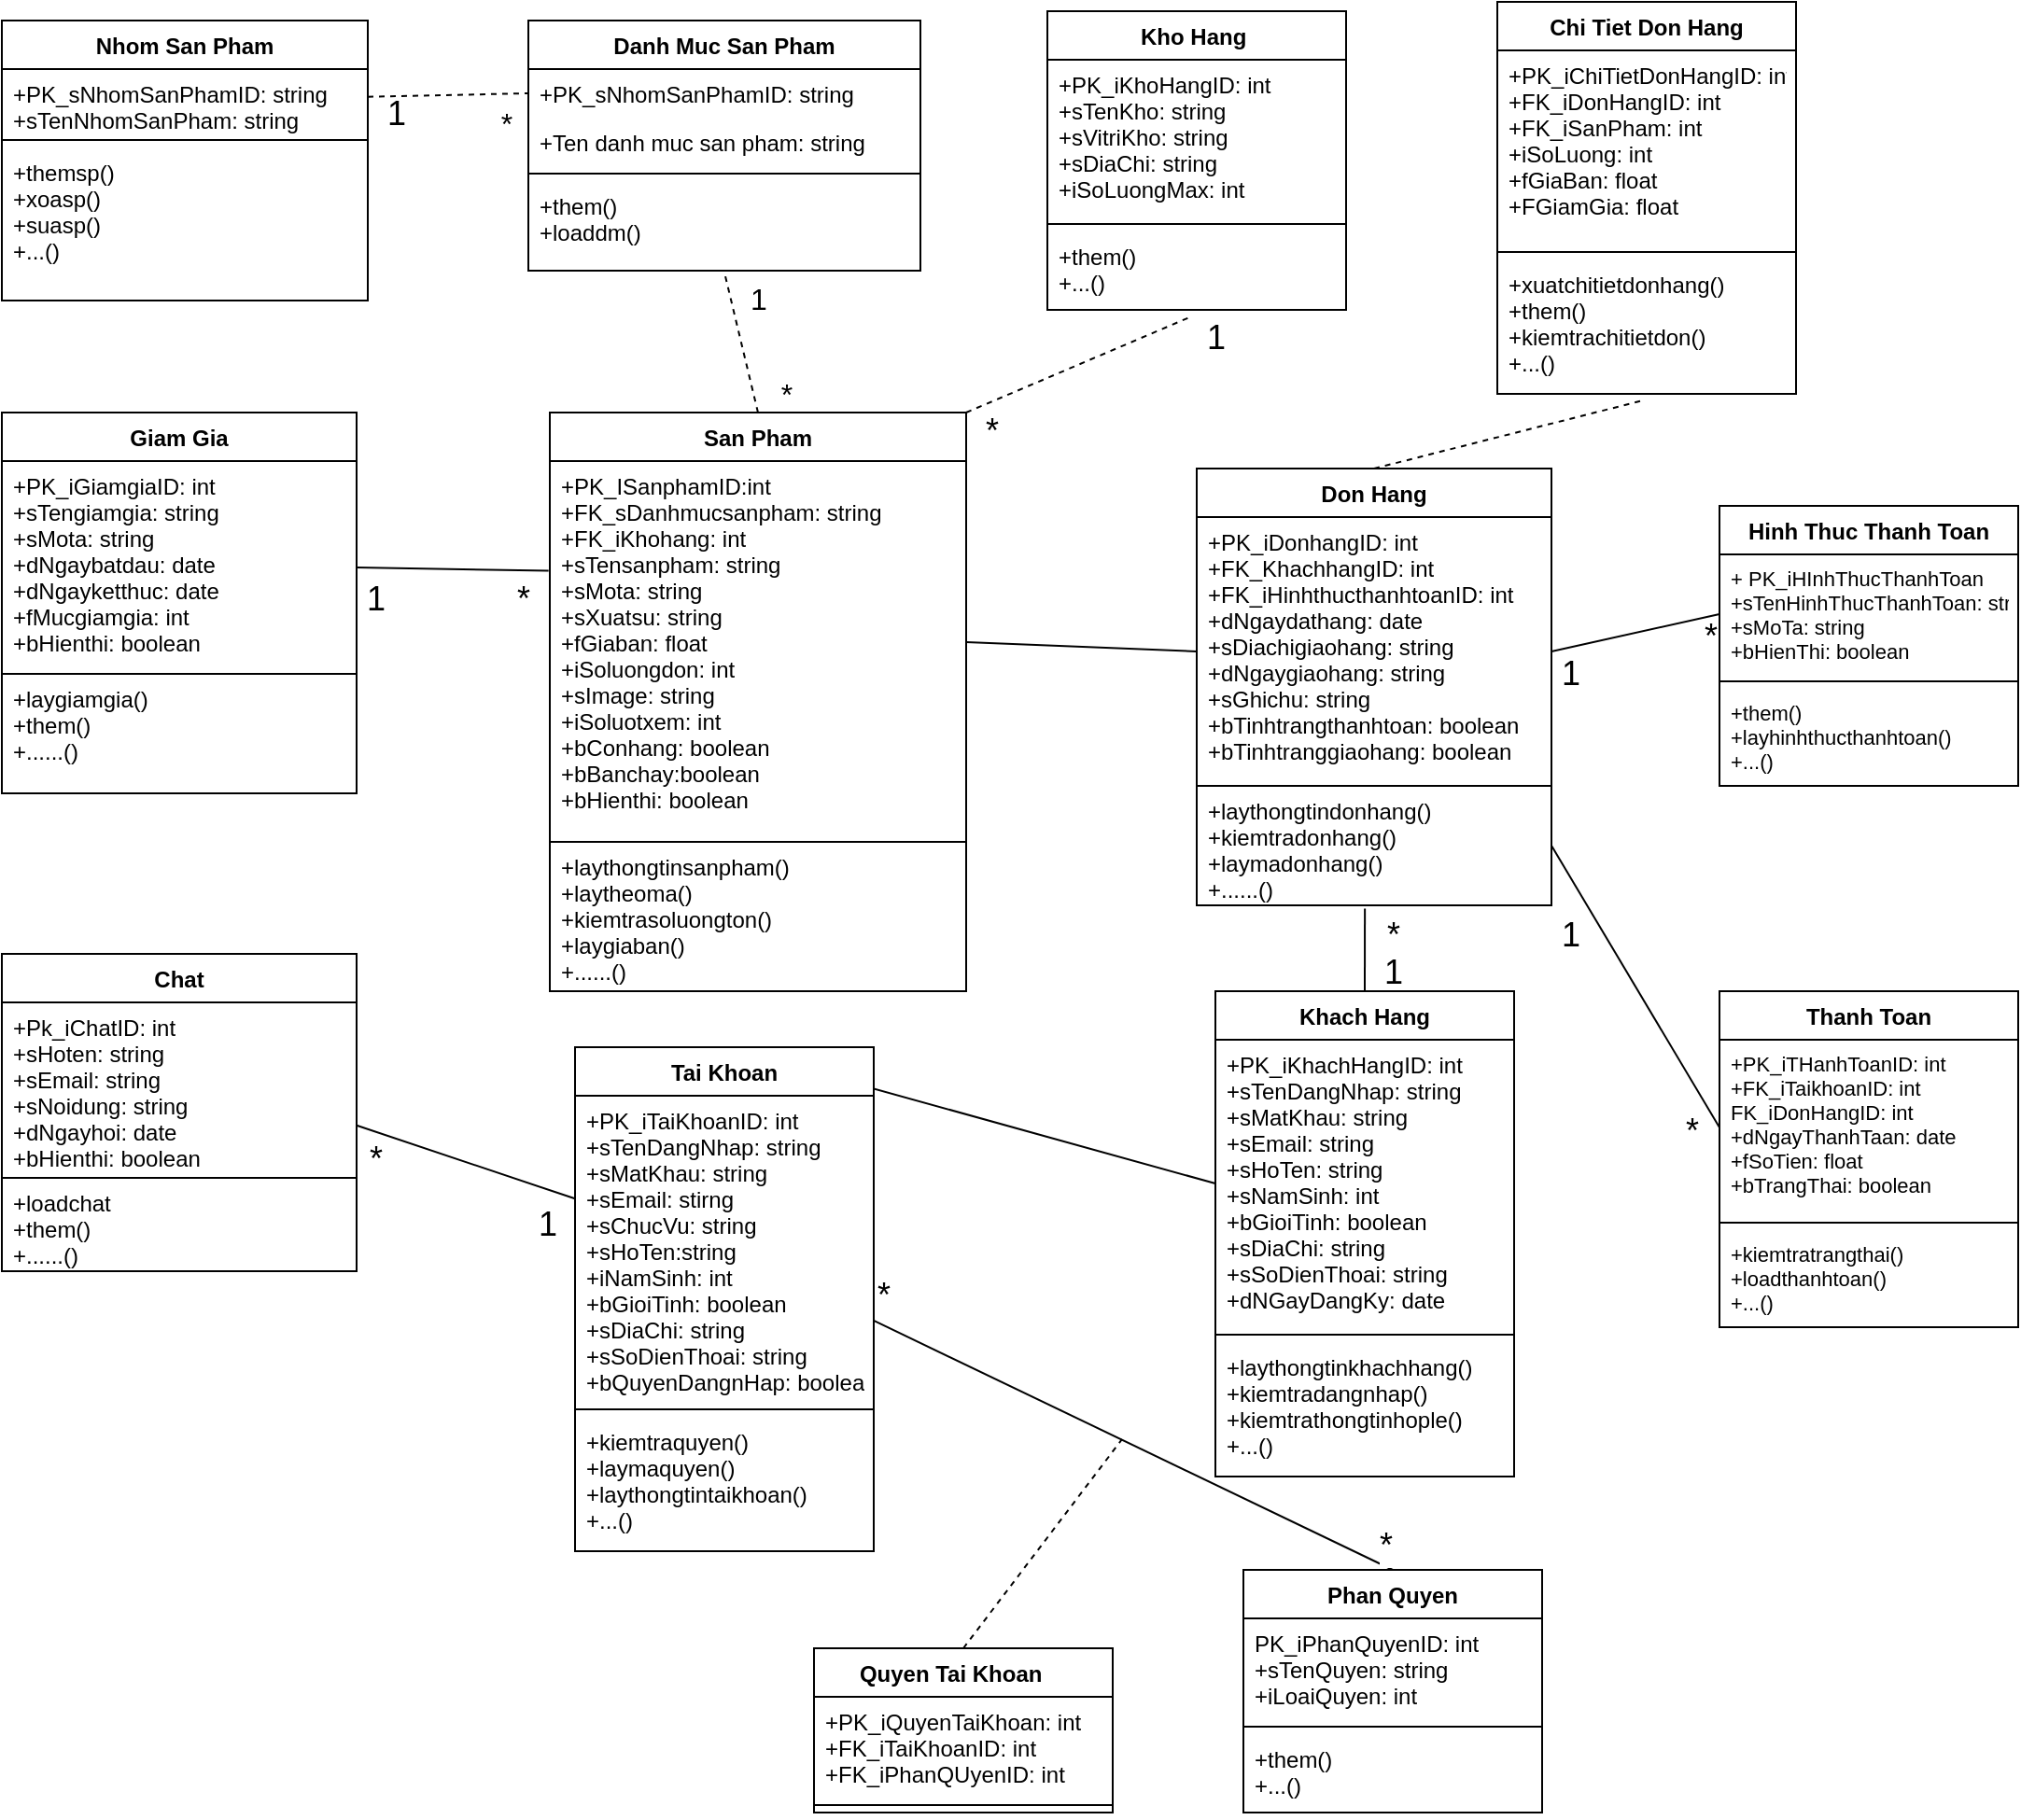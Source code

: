 <mxfile version="20.0.4" type="github">
  <diagram id="C5RBs43oDa-KdzZeNtuy" name="Page-1">
    <mxGraphModel dx="1384" dy="784" grid="1" gridSize="10" guides="1" tooltips="1" connect="1" arrows="1" fold="1" page="1" pageScale="1" pageWidth="827" pageHeight="1169" math="0" shadow="0">
      <root>
        <mxCell id="WIyWlLk6GJQsqaUBKTNV-0" />
        <mxCell id="WIyWlLk6GJQsqaUBKTNV-1" parent="WIyWlLk6GJQsqaUBKTNV-0" />
        <mxCell id="P3Zu7H3KlVDyfT1NSZeG-4" value="Nhom San Pham" style="swimlane;fontStyle=1;align=center;verticalAlign=top;childLayout=stackLayout;horizontal=1;startSize=26;horizontalStack=0;resizeParent=1;resizeParentMax=0;resizeLast=0;collapsible=1;marginBottom=0;" vertex="1" parent="WIyWlLk6GJQsqaUBKTNV-1">
          <mxGeometry x="360" y="140" width="196" height="150" as="geometry" />
        </mxCell>
        <mxCell id="P3Zu7H3KlVDyfT1NSZeG-5" value="+PK_sNhomSanPhamID: string&#xa;+sTenNhomSanPham: string" style="text;strokeColor=none;fillColor=none;align=left;verticalAlign=top;spacingLeft=4;spacingRight=4;overflow=hidden;rotatable=0;points=[[0,0.5],[1,0.5]];portConstraint=eastwest;" vertex="1" parent="P3Zu7H3KlVDyfT1NSZeG-4">
          <mxGeometry y="26" width="196" height="34" as="geometry" />
        </mxCell>
        <mxCell id="P3Zu7H3KlVDyfT1NSZeG-6" value="" style="line;strokeWidth=1;fillColor=none;align=left;verticalAlign=middle;spacingTop=-1;spacingLeft=3;spacingRight=3;rotatable=0;labelPosition=right;points=[];portConstraint=eastwest;" vertex="1" parent="P3Zu7H3KlVDyfT1NSZeG-4">
          <mxGeometry y="60" width="196" height="8" as="geometry" />
        </mxCell>
        <mxCell id="P3Zu7H3KlVDyfT1NSZeG-7" value="+themsp()&#xa;+xoasp()&#xa;+suasp()&#xa;+...()" style="text;strokeColor=none;fillColor=none;align=left;verticalAlign=top;spacingLeft=4;spacingRight=4;overflow=hidden;rotatable=0;points=[[0,0.5],[1,0.5]];portConstraint=eastwest;" vertex="1" parent="P3Zu7H3KlVDyfT1NSZeG-4">
          <mxGeometry y="68" width="196" height="82" as="geometry" />
        </mxCell>
        <mxCell id="P3Zu7H3KlVDyfT1NSZeG-8" value="Kho Hang " style="swimlane;fontStyle=1;align=center;verticalAlign=top;childLayout=stackLayout;horizontal=1;startSize=26;horizontalStack=0;resizeParent=1;resizeParentMax=0;resizeLast=0;collapsible=1;marginBottom=0;" vertex="1" parent="WIyWlLk6GJQsqaUBKTNV-1">
          <mxGeometry x="920" y="135" width="160" height="160" as="geometry" />
        </mxCell>
        <mxCell id="P3Zu7H3KlVDyfT1NSZeG-9" value="+PK_iKhoHangID: int&#xa;+sTenKho: string&#xa;+sVitriKho: string&#xa;+sDiaChi: string&#xa;+iSoLuongMax: int" style="text;strokeColor=none;fillColor=none;align=left;verticalAlign=top;spacingLeft=4;spacingRight=4;overflow=hidden;rotatable=0;points=[[0,0.5],[1,0.5]];portConstraint=eastwest;" vertex="1" parent="P3Zu7H3KlVDyfT1NSZeG-8">
          <mxGeometry y="26" width="160" height="84" as="geometry" />
        </mxCell>
        <mxCell id="P3Zu7H3KlVDyfT1NSZeG-10" value="" style="line;strokeWidth=1;fillColor=none;align=left;verticalAlign=middle;spacingTop=-1;spacingLeft=3;spacingRight=3;rotatable=0;labelPosition=right;points=[];portConstraint=eastwest;" vertex="1" parent="P3Zu7H3KlVDyfT1NSZeG-8">
          <mxGeometry y="110" width="160" height="8" as="geometry" />
        </mxCell>
        <mxCell id="P3Zu7H3KlVDyfT1NSZeG-11" value="+them()&#xa;+...()" style="text;strokeColor=none;fillColor=none;align=left;verticalAlign=top;spacingLeft=4;spacingRight=4;overflow=hidden;rotatable=0;points=[[0,0.5],[1,0.5]];portConstraint=eastwest;" vertex="1" parent="P3Zu7H3KlVDyfT1NSZeG-8">
          <mxGeometry y="118" width="160" height="42" as="geometry" />
        </mxCell>
        <mxCell id="P3Zu7H3KlVDyfT1NSZeG-12" value="Khach Hang" style="swimlane;fontStyle=1;align=center;verticalAlign=top;childLayout=stackLayout;horizontal=1;startSize=26;horizontalStack=0;resizeParent=1;resizeParentMax=0;resizeLast=0;collapsible=1;marginBottom=0;" vertex="1" parent="WIyWlLk6GJQsqaUBKTNV-1">
          <mxGeometry x="1010" y="660" width="160" height="260" as="geometry" />
        </mxCell>
        <mxCell id="P3Zu7H3KlVDyfT1NSZeG-13" value="+PK_iKhachHangID: int&#xa;+sTenDangNhap: string&#xa;+sMatKhau: string&#xa;+sEmail: string&#xa;+sHoTen: string&#xa;+sNamSinh: int&#xa;+bGioiTinh: boolean&#xa;+sDiaChi: string&#xa;+sSoDienThoai: string&#xa;+dNGayDangKy: date&#xa;" style="text;strokeColor=none;fillColor=none;align=left;verticalAlign=top;spacingLeft=4;spacingRight=4;overflow=hidden;rotatable=0;points=[[0,0.5],[1,0.5]];portConstraint=eastwest;" vertex="1" parent="P3Zu7H3KlVDyfT1NSZeG-12">
          <mxGeometry y="26" width="160" height="154" as="geometry" />
        </mxCell>
        <mxCell id="P3Zu7H3KlVDyfT1NSZeG-14" value="" style="line;strokeWidth=1;fillColor=none;align=left;verticalAlign=middle;spacingTop=-1;spacingLeft=3;spacingRight=3;rotatable=0;labelPosition=right;points=[];portConstraint=eastwest;" vertex="1" parent="P3Zu7H3KlVDyfT1NSZeG-12">
          <mxGeometry y="180" width="160" height="8" as="geometry" />
        </mxCell>
        <mxCell id="P3Zu7H3KlVDyfT1NSZeG-15" value="+laythongtinkhachhang()&#xa;+kiemtradangnhap()&#xa;+kiemtrathongtinhople()&#xa;+...()" style="text;strokeColor=none;fillColor=none;align=left;verticalAlign=top;spacingLeft=4;spacingRight=4;overflow=hidden;rotatable=0;points=[[0,0.5],[1,0.5]];portConstraint=eastwest;" vertex="1" parent="P3Zu7H3KlVDyfT1NSZeG-12">
          <mxGeometry y="188" width="160" height="72" as="geometry" />
        </mxCell>
        <mxCell id="P3Zu7H3KlVDyfT1NSZeG-17" value="Chi Tiet Don Hang" style="swimlane;fontStyle=1;align=center;verticalAlign=top;childLayout=stackLayout;horizontal=1;startSize=26;horizontalStack=0;resizeParent=1;resizeParentMax=0;resizeLast=0;collapsible=1;marginBottom=0;" vertex="1" parent="WIyWlLk6GJQsqaUBKTNV-1">
          <mxGeometry x="1161" y="130" width="160" height="210" as="geometry" />
        </mxCell>
        <mxCell id="P3Zu7H3KlVDyfT1NSZeG-18" value="+PK_iChiTietDonHangID: int&#xa;+FK_iDonHangID: int&#xa;+FK_iSanPham: int&#xa;+iSoLuong: int&#xa;+fGiaBan: float&#xa;+FGiamGia: float" style="text;strokeColor=none;fillColor=none;align=left;verticalAlign=top;spacingLeft=4;spacingRight=4;overflow=hidden;rotatable=0;points=[[0,0.5],[1,0.5]];portConstraint=eastwest;" vertex="1" parent="P3Zu7H3KlVDyfT1NSZeG-17">
          <mxGeometry y="26" width="160" height="104" as="geometry" />
        </mxCell>
        <mxCell id="P3Zu7H3KlVDyfT1NSZeG-19" value="" style="line;strokeWidth=1;fillColor=none;align=left;verticalAlign=middle;spacingTop=-1;spacingLeft=3;spacingRight=3;rotatable=0;labelPosition=right;points=[];portConstraint=eastwest;" vertex="1" parent="P3Zu7H3KlVDyfT1NSZeG-17">
          <mxGeometry y="130" width="160" height="8" as="geometry" />
        </mxCell>
        <mxCell id="P3Zu7H3KlVDyfT1NSZeG-20" value="+xuatchitietdonhang()&#xa;+them()&#xa;+kiemtrachitietdon()&#xa;+...()" style="text;strokeColor=none;fillColor=none;align=left;verticalAlign=top;spacingLeft=4;spacingRight=4;overflow=hidden;rotatable=0;points=[[0,0.5],[1,0.5]];portConstraint=eastwest;" vertex="1" parent="P3Zu7H3KlVDyfT1NSZeG-17">
          <mxGeometry y="138" width="160" height="72" as="geometry" />
        </mxCell>
        <mxCell id="P3Zu7H3KlVDyfT1NSZeG-88" style="edgeStyle=none;rounded=1;orthogonalLoop=1;jettySize=auto;html=1;exitX=0.5;exitY=0;exitDx=0;exitDy=0;entryX=0;entryY=0.5;entryDx=0;entryDy=0;fontSize=18;endArrow=none;endFill=0;" edge="1" parent="WIyWlLk6GJQsqaUBKTNV-1" source="P3Zu7H3KlVDyfT1NSZeG-21" target="P3Zu7H3KlVDyfT1NSZeG-13">
          <mxGeometry relative="1" as="geometry" />
        </mxCell>
        <mxCell id="P3Zu7H3KlVDyfT1NSZeG-21" value="Tai Khoan" style="swimlane;fontStyle=1;align=center;verticalAlign=top;childLayout=stackLayout;horizontal=1;startSize=26;horizontalStack=0;resizeParent=1;resizeParentMax=0;resizeLast=0;collapsible=1;marginBottom=0;" vertex="1" parent="WIyWlLk6GJQsqaUBKTNV-1">
          <mxGeometry x="667" y="690" width="160" height="270" as="geometry" />
        </mxCell>
        <mxCell id="P3Zu7H3KlVDyfT1NSZeG-22" value="+PK_iTaiKhoanID: int&#xa;+sTenDangNhap: string&#xa;+sMatKhau: string&#xa;+sEmail: stirng&#xa;+sChucVu: string&#xa;+sHoTen:string&#xa;+iNamSinh: int&#xa;+bGioiTinh: boolean&#xa;+sDiaChi: string&#xa;+sSoDienThoai: string&#xa;+bQuyenDangnHap: boolean" style="text;strokeColor=none;fillColor=none;align=left;verticalAlign=top;spacingLeft=4;spacingRight=4;overflow=hidden;rotatable=0;points=[[0,0.5],[1,0.5]];portConstraint=eastwest;" vertex="1" parent="P3Zu7H3KlVDyfT1NSZeG-21">
          <mxGeometry y="26" width="160" height="164" as="geometry" />
        </mxCell>
        <mxCell id="P3Zu7H3KlVDyfT1NSZeG-23" value="" style="line;strokeWidth=1;fillColor=none;align=left;verticalAlign=middle;spacingTop=-1;spacingLeft=3;spacingRight=3;rotatable=0;labelPosition=right;points=[];portConstraint=eastwest;" vertex="1" parent="P3Zu7H3KlVDyfT1NSZeG-21">
          <mxGeometry y="190" width="160" height="8" as="geometry" />
        </mxCell>
        <mxCell id="P3Zu7H3KlVDyfT1NSZeG-24" value="+kiemtraquyen()&#xa;+laymaquyen()&#xa;+laythongtintaikhoan()&#xa;+...()" style="text;strokeColor=none;fillColor=none;align=left;verticalAlign=top;spacingLeft=4;spacingRight=4;overflow=hidden;rotatable=0;points=[[0,0.5],[1,0.5]];portConstraint=eastwest;" vertex="1" parent="P3Zu7H3KlVDyfT1NSZeG-21">
          <mxGeometry y="198" width="160" height="72" as="geometry" />
        </mxCell>
        <mxCell id="P3Zu7H3KlVDyfT1NSZeG-25" value="Phan Quyen" style="swimlane;fontStyle=1;align=center;verticalAlign=top;childLayout=stackLayout;horizontal=1;startSize=26;horizontalStack=0;resizeParent=1;resizeParentMax=0;resizeLast=0;collapsible=1;marginBottom=0;direction=east;" vertex="1" parent="WIyWlLk6GJQsqaUBKTNV-1">
          <mxGeometry x="1025" y="970" width="160" height="130" as="geometry">
            <mxRectangle x="560" y="480" width="110" height="30" as="alternateBounds" />
          </mxGeometry>
        </mxCell>
        <mxCell id="P3Zu7H3KlVDyfT1NSZeG-45" value="PK_iPhanQuyenID: int&#xa;+sTenQuyen: string&#xa;+iLoaiQuyen: int" style="text;strokeColor=none;fillColor=none;align=left;verticalAlign=top;spacingLeft=4;spacingRight=4;overflow=hidden;rotatable=0;points=[[0,0.5],[1,0.5]];portConstraint=eastwest;" vertex="1" parent="P3Zu7H3KlVDyfT1NSZeG-25">
          <mxGeometry y="26" width="160" height="54" as="geometry" />
        </mxCell>
        <mxCell id="P3Zu7H3KlVDyfT1NSZeG-27" value="" style="line;strokeWidth=1;fillColor=none;align=left;verticalAlign=middle;spacingTop=-1;spacingLeft=3;spacingRight=3;rotatable=0;labelPosition=right;points=[];portConstraint=eastwest;" vertex="1" parent="P3Zu7H3KlVDyfT1NSZeG-25">
          <mxGeometry y="80" width="160" height="8" as="geometry" />
        </mxCell>
        <mxCell id="P3Zu7H3KlVDyfT1NSZeG-28" value="+them()&#xa;+...()" style="text;strokeColor=none;fillColor=none;align=left;verticalAlign=top;spacingLeft=4;spacingRight=4;overflow=hidden;rotatable=0;points=[[0,0.5],[1,0.5]];portConstraint=eastwest;" vertex="1" parent="P3Zu7H3KlVDyfT1NSZeG-25">
          <mxGeometry y="88" width="160" height="42" as="geometry" />
        </mxCell>
        <mxCell id="P3Zu7H3KlVDyfT1NSZeG-41" style="rounded=1;orthogonalLoop=1;jettySize=auto;html=1;endArrow=none;endFill=0;exitX=0.5;exitY=0;exitDx=0;exitDy=0;dashed=1;" edge="1" parent="WIyWlLk6GJQsqaUBKTNV-1" source="P3Zu7H3KlVDyfT1NSZeG-29">
          <mxGeometry relative="1" as="geometry">
            <mxPoint x="960" y="900" as="targetPoint" />
          </mxGeometry>
        </mxCell>
        <mxCell id="P3Zu7H3KlVDyfT1NSZeG-29" value="Quyen Tai Khoan    " style="swimlane;fontStyle=1;align=center;verticalAlign=top;childLayout=stackLayout;horizontal=1;startSize=26;horizontalStack=0;resizeParent=1;resizeParentMax=0;resizeLast=0;collapsible=1;marginBottom=0;" vertex="1" parent="WIyWlLk6GJQsqaUBKTNV-1">
          <mxGeometry x="795" y="1012" width="160" height="88" as="geometry" />
        </mxCell>
        <mxCell id="P3Zu7H3KlVDyfT1NSZeG-30" value="+PK_iQuyenTaiKhoan: int&#xa;+FK_iTaiKhoanID: int&#xa;+FK_iPhanQUyenID: int&#xa;" style="text;strokeColor=none;fillColor=none;align=left;verticalAlign=top;spacingLeft=4;spacingRight=4;overflow=hidden;rotatable=0;points=[[0,0.5],[1,0.5]];portConstraint=eastwest;" vertex="1" parent="P3Zu7H3KlVDyfT1NSZeG-29">
          <mxGeometry y="26" width="160" height="54" as="geometry" />
        </mxCell>
        <mxCell id="P3Zu7H3KlVDyfT1NSZeG-31" value="" style="line;strokeWidth=1;fillColor=none;align=left;verticalAlign=middle;spacingTop=-1;spacingLeft=3;spacingRight=3;rotatable=0;labelPosition=right;points=[];portConstraint=eastwest;" vertex="1" parent="P3Zu7H3KlVDyfT1NSZeG-29">
          <mxGeometry y="80" width="160" height="8" as="geometry" />
        </mxCell>
        <mxCell id="P3Zu7H3KlVDyfT1NSZeG-42" value="" style="endArrow=none;html=1;rounded=1;entryX=0.5;entryY=0;entryDx=0;entryDy=0;" edge="1" parent="WIyWlLk6GJQsqaUBKTNV-1" source="P3Zu7H3KlVDyfT1NSZeG-22" target="P3Zu7H3KlVDyfT1NSZeG-25">
          <mxGeometry relative="1" as="geometry">
            <mxPoint x="885" y="848" as="sourcePoint" />
            <mxPoint x="1055" y="878" as="targetPoint" />
          </mxGeometry>
        </mxCell>
        <mxCell id="P3Zu7H3KlVDyfT1NSZeG-43" value="*" style="edgeLabel;resizable=0;html=1;align=left;verticalAlign=bottom;fontSize=18;" connectable="0" vertex="1" parent="P3Zu7H3KlVDyfT1NSZeG-42">
          <mxGeometry x="-1" relative="1" as="geometry" />
        </mxCell>
        <mxCell id="P3Zu7H3KlVDyfT1NSZeG-44" value="*" style="edgeLabel;resizable=0;html=1;align=right;verticalAlign=bottom;fontSize=18;" connectable="0" vertex="1" parent="P3Zu7H3KlVDyfT1NSZeG-42">
          <mxGeometry x="1" relative="1" as="geometry" />
        </mxCell>
        <mxCell id="P3Zu7H3KlVDyfT1NSZeG-54" value="Danh Muc San Pham" style="swimlane;fontStyle=1;align=center;verticalAlign=top;childLayout=stackLayout;horizontal=1;startSize=26;horizontalStack=0;resizeParent=1;resizeLast=0;collapsible=1;marginBottom=0;rounded=0;shadow=0;strokeWidth=1;" vertex="1" parent="WIyWlLk6GJQsqaUBKTNV-1">
          <mxGeometry x="642" y="140" width="210" height="134" as="geometry">
            <mxRectangle x="230" y="140" width="160" height="26" as="alternateBounds" />
          </mxGeometry>
        </mxCell>
        <mxCell id="P3Zu7H3KlVDyfT1NSZeG-55" value="+PK_sNhomSanPhamID: string" style="text;align=left;verticalAlign=top;spacingLeft=4;spacingRight=4;overflow=hidden;rotatable=0;points=[[0,0.5],[1,0.5]];portConstraint=eastwest;" vertex="1" parent="P3Zu7H3KlVDyfT1NSZeG-54">
          <mxGeometry y="26" width="210" height="26" as="geometry" />
        </mxCell>
        <mxCell id="P3Zu7H3KlVDyfT1NSZeG-56" value="+Ten danh muc san pham: string" style="text;align=left;verticalAlign=top;spacingLeft=4;spacingRight=4;overflow=hidden;rotatable=0;points=[[0,0.5],[1,0.5]];portConstraint=eastwest;rounded=0;shadow=0;html=0;" vertex="1" parent="P3Zu7H3KlVDyfT1NSZeG-54">
          <mxGeometry y="52" width="210" height="26" as="geometry" />
        </mxCell>
        <mxCell id="P3Zu7H3KlVDyfT1NSZeG-57" value="" style="line;html=1;strokeWidth=1;align=left;verticalAlign=middle;spacingTop=-1;spacingLeft=3;spacingRight=3;rotatable=0;labelPosition=right;points=[];portConstraint=eastwest;" vertex="1" parent="P3Zu7H3KlVDyfT1NSZeG-54">
          <mxGeometry y="78" width="210" height="8" as="geometry" />
        </mxCell>
        <mxCell id="P3Zu7H3KlVDyfT1NSZeG-58" value="+them()&#xa;+loaddm()" style="text;align=left;verticalAlign=top;spacingLeft=4;spacingRight=4;overflow=hidden;rotatable=0;points=[[0,0.5],[1,0.5]];portConstraint=eastwest;" vertex="1" parent="P3Zu7H3KlVDyfT1NSZeG-54">
          <mxGeometry y="86" width="210" height="48" as="geometry" />
        </mxCell>
        <mxCell id="P3Zu7H3KlVDyfT1NSZeG-76" style="edgeStyle=none;rounded=1;orthogonalLoop=1;jettySize=auto;html=1;exitX=0.5;exitY=0;exitDx=0;exitDy=0;entryX=0.499;entryY=1;entryDx=0;entryDy=0;entryPerimeter=0;dashed=1;fontSize=16;endArrow=none;endFill=0;" edge="1" parent="WIyWlLk6GJQsqaUBKTNV-1" source="P3Zu7H3KlVDyfT1NSZeG-59" target="P3Zu7H3KlVDyfT1NSZeG-58">
          <mxGeometry relative="1" as="geometry" />
        </mxCell>
        <mxCell id="P3Zu7H3KlVDyfT1NSZeG-79" style="edgeStyle=none;rounded=1;orthogonalLoop=1;jettySize=auto;html=1;exitX=1;exitY=0;exitDx=0;exitDy=0;entryX=0.473;entryY=1.1;entryDx=0;entryDy=0;entryPerimeter=0;dashed=1;fontSize=18;endArrow=none;endFill=0;" edge="1" parent="WIyWlLk6GJQsqaUBKTNV-1" source="P3Zu7H3KlVDyfT1NSZeG-59" target="P3Zu7H3KlVDyfT1NSZeG-11">
          <mxGeometry relative="1" as="geometry" />
        </mxCell>
        <mxCell id="P3Zu7H3KlVDyfT1NSZeG-59" value="San Pham" style="swimlane;fontStyle=1;align=center;verticalAlign=top;childLayout=stackLayout;horizontal=1;startSize=26;horizontalStack=0;resizeParent=1;resizeLast=0;collapsible=1;marginBottom=0;rounded=0;shadow=0;strokeWidth=1;" vertex="1" parent="WIyWlLk6GJQsqaUBKTNV-1">
          <mxGeometry x="653.5" y="350" width="223" height="230" as="geometry">
            <mxRectangle x="550" y="140" width="160" height="26" as="alternateBounds" />
          </mxGeometry>
        </mxCell>
        <mxCell id="P3Zu7H3KlVDyfT1NSZeG-60" value="+PK_ISanphamID:int&#xa;+FK_sDanhmucsanpham: string&#xa;+FK_iKhohang: int&#xa;+sTensanpham: string&#xa;+sMota: string&#xa;+sXuatsu: string&#xa;+fGiaban: float&#xa;+iSoluongdon: int&#xa;+sImage: string&#xa;+iSoluotxem: int&#xa;+bConhang: boolean&#xa;+bBanchay:boolean&#xa;+bHienthi: boolean&#xa;" style="text;align=left;verticalAlign=top;spacingLeft=4;spacingRight=4;overflow=hidden;rotatable=0;points=[[0,0.5],[1,0.5]];portConstraint=eastwest;" vertex="1" parent="P3Zu7H3KlVDyfT1NSZeG-59">
          <mxGeometry y="26" width="223" height="194" as="geometry" />
        </mxCell>
        <mxCell id="P3Zu7H3KlVDyfT1NSZeG-61" value="+laythongtinsanpham()&#xa;+laytheoma()&#xa;+kiemtrasoluongton()&#xa;+laygiaban()&#xa;+......()" style="text;align=left;verticalAlign=top;spacingLeft=4;spacingRight=4;overflow=hidden;rotatable=0;points=[[0,0.5],[1,0.5]];portConstraint=eastwest;strokeColor=default;" vertex="1" parent="WIyWlLk6GJQsqaUBKTNV-1">
          <mxGeometry x="653.5" y="580" width="223" height="80" as="geometry" />
        </mxCell>
        <mxCell id="P3Zu7H3KlVDyfT1NSZeG-83" style="edgeStyle=none;rounded=1;orthogonalLoop=1;jettySize=auto;html=1;exitX=0.5;exitY=0;exitDx=0;exitDy=0;entryX=0.496;entryY=1.044;entryDx=0;entryDy=0;entryPerimeter=0;dashed=1;fontSize=18;endArrow=none;endFill=0;" edge="1" parent="WIyWlLk6GJQsqaUBKTNV-1" source="P3Zu7H3KlVDyfT1NSZeG-62" target="P3Zu7H3KlVDyfT1NSZeG-20">
          <mxGeometry relative="1" as="geometry" />
        </mxCell>
        <mxCell id="P3Zu7H3KlVDyfT1NSZeG-62" value="Don Hang" style="swimlane;fontStyle=1;align=center;verticalAlign=top;childLayout=stackLayout;horizontal=1;startSize=26;horizontalStack=0;resizeParent=1;resizeLast=0;collapsible=1;marginBottom=0;rounded=0;shadow=0;strokeWidth=1;" vertex="1" parent="WIyWlLk6GJQsqaUBKTNV-1">
          <mxGeometry x="1000" y="380" width="190" height="170" as="geometry">
            <mxRectangle x="230" y="140" width="160" height="26" as="alternateBounds" />
          </mxGeometry>
        </mxCell>
        <mxCell id="P3Zu7H3KlVDyfT1NSZeG-63" value="+PK_iDonhangID: int&#xa;+FK_KhachhangID: int&#xa;+FK_iHinhthucthanhtoanID: int&#xa;+dNgaydathang: date&#xa;+sDiachigiaohang: string&#xa;+dNgaygiaohang: string&#xa;+sGhichu: string&#xa;+bTinhtrangthanhtoan: boolean&#xa;+bTinhtranggiaohang: boolean" style="text;align=left;verticalAlign=top;spacingLeft=4;spacingRight=4;overflow=hidden;rotatable=0;points=[[0,0.5],[1,0.5]];portConstraint=eastwest;" vertex="1" parent="P3Zu7H3KlVDyfT1NSZeG-62">
          <mxGeometry y="26" width="190" height="144" as="geometry" />
        </mxCell>
        <mxCell id="P3Zu7H3KlVDyfT1NSZeG-64" value="+laythongtindonhang()&#xa;+kiemtradonhang()&#xa;+laymadonhang()&#xa;+......()" style="text;align=left;verticalAlign=top;spacingLeft=4;spacingRight=4;overflow=hidden;rotatable=0;points=[[0,0.5],[1,0.5]];portConstraint=eastwest;strokeColor=default;" vertex="1" parent="WIyWlLk6GJQsqaUBKTNV-1">
          <mxGeometry x="1000" y="550" width="190" height="64" as="geometry" />
        </mxCell>
        <mxCell id="P3Zu7H3KlVDyfT1NSZeG-65" value="Giam Gia" style="swimlane;fontStyle=1;align=center;verticalAlign=top;childLayout=stackLayout;horizontal=1;startSize=26;horizontalStack=0;resizeParent=1;resizeLast=0;collapsible=1;marginBottom=0;rounded=0;shadow=0;strokeWidth=1;" vertex="1" parent="WIyWlLk6GJQsqaUBKTNV-1">
          <mxGeometry x="360" y="350" width="190" height="140" as="geometry">
            <mxRectangle x="230" y="140" width="160" height="26" as="alternateBounds" />
          </mxGeometry>
        </mxCell>
        <mxCell id="P3Zu7H3KlVDyfT1NSZeG-66" value="+PK_iGiamgiaID: int&#xa;+sTengiamgia: string&#xa;+sMota: string&#xa;+dNgaybatdau: date&#xa;+dNgayketthuc: date&#xa;+fMucgiamgia: int&#xa;+bHienthi: boolean" style="text;align=left;verticalAlign=top;spacingLeft=4;spacingRight=4;overflow=hidden;rotatable=0;points=[[0,0.5],[1,0.5]];portConstraint=eastwest;" vertex="1" parent="P3Zu7H3KlVDyfT1NSZeG-65">
          <mxGeometry y="26" width="190" height="114" as="geometry" />
        </mxCell>
        <mxCell id="P3Zu7H3KlVDyfT1NSZeG-67" value="+laygiamgia()&#xa;+them()&#xa;+......()" style="text;align=left;verticalAlign=top;spacingLeft=4;spacingRight=4;overflow=hidden;rotatable=0;points=[[0,0.5],[1,0.5]];portConstraint=eastwest;strokeColor=default;" vertex="1" parent="WIyWlLk6GJQsqaUBKTNV-1">
          <mxGeometry x="360" y="490" width="190" height="64" as="geometry" />
        </mxCell>
        <mxCell id="P3Zu7H3KlVDyfT1NSZeG-93" style="edgeStyle=none;rounded=1;orthogonalLoop=1;jettySize=auto;html=1;fontSize=18;endArrow=none;endFill=0;" edge="1" parent="WIyWlLk6GJQsqaUBKTNV-1" source="P3Zu7H3KlVDyfT1NSZeG-68" target="P3Zu7H3KlVDyfT1NSZeG-22">
          <mxGeometry relative="1" as="geometry" />
        </mxCell>
        <mxCell id="P3Zu7H3KlVDyfT1NSZeG-68" value="Chat" style="swimlane;fontStyle=1;align=center;verticalAlign=top;childLayout=stackLayout;horizontal=1;startSize=26;horizontalStack=0;resizeParent=1;resizeLast=0;collapsible=1;marginBottom=0;rounded=0;shadow=0;strokeWidth=1;" vertex="1" parent="WIyWlLk6GJQsqaUBKTNV-1">
          <mxGeometry x="360" y="640" width="190" height="120" as="geometry">
            <mxRectangle x="230" y="140" width="160" height="26" as="alternateBounds" />
          </mxGeometry>
        </mxCell>
        <mxCell id="P3Zu7H3KlVDyfT1NSZeG-69" value="+Pk_iChatID: int&#xa;+sHoten: string&#xa;+sEmail: string&#xa;+sNoidung: string&#xa;+dNgayhoi: date&#xa;+bHienthi: boolean" style="text;align=left;verticalAlign=top;spacingLeft=4;spacingRight=4;overflow=hidden;rotatable=0;points=[[0,0.5],[1,0.5]];portConstraint=eastwest;" vertex="1" parent="P3Zu7H3KlVDyfT1NSZeG-68">
          <mxGeometry y="26" width="190" height="94" as="geometry" />
        </mxCell>
        <mxCell id="P3Zu7H3KlVDyfT1NSZeG-70" value="+loadchat&#xa;+them()&#xa;+......()" style="text;align=left;verticalAlign=top;spacingLeft=4;spacingRight=4;overflow=hidden;rotatable=0;points=[[0,0.5],[1,0.5]];portConstraint=eastwest;strokeColor=default;" vertex="1" parent="WIyWlLk6GJQsqaUBKTNV-1">
          <mxGeometry x="360" y="760" width="190" height="50" as="geometry" />
        </mxCell>
        <mxCell id="P3Zu7H3KlVDyfT1NSZeG-73" style="edgeStyle=none;rounded=1;orthogonalLoop=1;jettySize=auto;html=1;entryX=0;entryY=0.5;entryDx=0;entryDy=0;fontSize=11;endArrow=none;endFill=0;dashed=1;" edge="1" parent="WIyWlLk6GJQsqaUBKTNV-1" source="P3Zu7H3KlVDyfT1NSZeG-5" target="P3Zu7H3KlVDyfT1NSZeG-55">
          <mxGeometry relative="1" as="geometry" />
        </mxCell>
        <mxCell id="P3Zu7H3KlVDyfT1NSZeG-74" value="&lt;font style=&quot;font-size: 18px;&quot;&gt;1&lt;/font&gt;" style="text;html=1;align=center;verticalAlign=middle;resizable=0;points=[];autosize=1;strokeColor=none;fillColor=none;fontSize=11;" vertex="1" parent="WIyWlLk6GJQsqaUBKTNV-1">
          <mxGeometry x="556" y="170" width="30" height="40" as="geometry" />
        </mxCell>
        <mxCell id="P3Zu7H3KlVDyfT1NSZeG-75" value="&lt;font style=&quot;font-size: 16px;&quot;&gt;*&lt;/font&gt;" style="text;html=1;align=center;verticalAlign=middle;resizable=0;points=[];autosize=1;strokeColor=none;fillColor=none;fontSize=11;" vertex="1" parent="WIyWlLk6GJQsqaUBKTNV-1">
          <mxGeometry x="615" y="180" width="30" height="30" as="geometry" />
        </mxCell>
        <mxCell id="P3Zu7H3KlVDyfT1NSZeG-77" value="*" style="text;html=1;align=center;verticalAlign=middle;resizable=0;points=[];autosize=1;strokeColor=none;fillColor=none;fontSize=16;" vertex="1" parent="WIyWlLk6GJQsqaUBKTNV-1">
          <mxGeometry x="765" y="325" width="30" height="30" as="geometry" />
        </mxCell>
        <mxCell id="P3Zu7H3KlVDyfT1NSZeG-78" value="1" style="text;html=1;align=center;verticalAlign=middle;resizable=0;points=[];autosize=1;strokeColor=none;fillColor=none;fontSize=16;" vertex="1" parent="WIyWlLk6GJQsqaUBKTNV-1">
          <mxGeometry x="750" y="274" width="30" height="30" as="geometry" />
        </mxCell>
        <mxCell id="P3Zu7H3KlVDyfT1NSZeG-80" value="*" style="text;html=1;align=center;verticalAlign=middle;resizable=0;points=[];autosize=1;strokeColor=none;fillColor=none;fontSize=18;" vertex="1" parent="WIyWlLk6GJQsqaUBKTNV-1">
          <mxGeometry x="875" y="340" width="30" height="40" as="geometry" />
        </mxCell>
        <mxCell id="P3Zu7H3KlVDyfT1NSZeG-81" value="1" style="text;html=1;align=center;verticalAlign=middle;resizable=0;points=[];autosize=1;strokeColor=none;fillColor=none;fontSize=18;" vertex="1" parent="WIyWlLk6GJQsqaUBKTNV-1">
          <mxGeometry x="995" y="290" width="30" height="40" as="geometry" />
        </mxCell>
        <mxCell id="P3Zu7H3KlVDyfT1NSZeG-84" style="edgeStyle=none;rounded=1;orthogonalLoop=1;jettySize=auto;html=1;exitX=0.5;exitY=0;exitDx=0;exitDy=0;entryX=0.474;entryY=1.027;entryDx=0;entryDy=0;fontSize=18;endArrow=none;endFill=0;entryPerimeter=0;" edge="1" parent="WIyWlLk6GJQsqaUBKTNV-1" source="P3Zu7H3KlVDyfT1NSZeG-12" target="P3Zu7H3KlVDyfT1NSZeG-64">
          <mxGeometry relative="1" as="geometry" />
        </mxCell>
        <mxCell id="P3Zu7H3KlVDyfT1NSZeG-85" value="*" style="text;html=1;align=center;verticalAlign=middle;resizable=0;points=[];autosize=1;strokeColor=none;fillColor=none;fontSize=18;" vertex="1" parent="WIyWlLk6GJQsqaUBKTNV-1">
          <mxGeometry x="1090" y="610" width="30" height="40" as="geometry" />
        </mxCell>
        <mxCell id="P3Zu7H3KlVDyfT1NSZeG-86" value="1" style="text;html=1;align=center;verticalAlign=middle;resizable=0;points=[];autosize=1;strokeColor=none;fillColor=none;fontSize=18;" vertex="1" parent="WIyWlLk6GJQsqaUBKTNV-1">
          <mxGeometry x="1090" y="630" width="30" height="40" as="geometry" />
        </mxCell>
        <mxCell id="P3Zu7H3KlVDyfT1NSZeG-87" style="edgeStyle=none;rounded=1;orthogonalLoop=1;jettySize=auto;html=1;exitX=0;exitY=0.5;exitDx=0;exitDy=0;entryX=1;entryY=0.5;entryDx=0;entryDy=0;fontSize=18;endArrow=none;endFill=0;" edge="1" parent="WIyWlLk6GJQsqaUBKTNV-1" source="P3Zu7H3KlVDyfT1NSZeG-63" target="P3Zu7H3KlVDyfT1NSZeG-60">
          <mxGeometry relative="1" as="geometry" />
        </mxCell>
        <mxCell id="P3Zu7H3KlVDyfT1NSZeG-90" style="edgeStyle=none;rounded=1;orthogonalLoop=1;jettySize=auto;html=1;exitX=1;exitY=0.5;exitDx=0;exitDy=0;entryX=-0.003;entryY=0.303;entryDx=0;entryDy=0;entryPerimeter=0;fontSize=18;endArrow=none;endFill=0;" edge="1" parent="WIyWlLk6GJQsqaUBKTNV-1" source="P3Zu7H3KlVDyfT1NSZeG-66" target="P3Zu7H3KlVDyfT1NSZeG-60">
          <mxGeometry relative="1" as="geometry" />
        </mxCell>
        <mxCell id="P3Zu7H3KlVDyfT1NSZeG-91" value="1" style="text;html=1;align=center;verticalAlign=middle;resizable=0;points=[];autosize=1;strokeColor=none;fillColor=none;fontSize=18;" vertex="1" parent="WIyWlLk6GJQsqaUBKTNV-1">
          <mxGeometry x="545" y="430" width="30" height="40" as="geometry" />
        </mxCell>
        <mxCell id="P3Zu7H3KlVDyfT1NSZeG-92" value="*" style="text;html=1;align=center;verticalAlign=middle;resizable=0;points=[];autosize=1;strokeColor=none;fillColor=none;fontSize=18;" vertex="1" parent="WIyWlLk6GJQsqaUBKTNV-1">
          <mxGeometry x="623.5" y="430" width="30" height="40" as="geometry" />
        </mxCell>
        <mxCell id="P3Zu7H3KlVDyfT1NSZeG-94" value="*" style="text;html=1;align=center;verticalAlign=middle;resizable=0;points=[];autosize=1;strokeColor=none;fillColor=none;fontSize=18;" vertex="1" parent="WIyWlLk6GJQsqaUBKTNV-1">
          <mxGeometry x="545" y="730" width="30" height="40" as="geometry" />
        </mxCell>
        <mxCell id="P3Zu7H3KlVDyfT1NSZeG-95" value="1" style="text;html=1;align=center;verticalAlign=middle;resizable=0;points=[];autosize=1;strokeColor=none;fillColor=none;fontSize=18;" vertex="1" parent="WIyWlLk6GJQsqaUBKTNV-1">
          <mxGeometry x="637" y="765" width="30" height="40" as="geometry" />
        </mxCell>
        <mxCell id="P3Zu7H3KlVDyfT1NSZeG-101" value="Thanh Toan" style="swimlane;fontStyle=1;align=center;verticalAlign=top;childLayout=stackLayout;horizontal=1;startSize=26;horizontalStack=0;resizeParent=1;resizeParentMax=0;resizeLast=0;collapsible=1;marginBottom=0;fontSize=12;" vertex="1" parent="WIyWlLk6GJQsqaUBKTNV-1">
          <mxGeometry x="1280" y="660" width="160" height="180" as="geometry" />
        </mxCell>
        <mxCell id="P3Zu7H3KlVDyfT1NSZeG-102" value="+PK_iTHanhToanID: int&#xa;+FK_iTaikhoanID: int&#xa;FK_iDonHangID: int&#xa;+dNgayThanhTaan: date&#xa;+fSoTien: float&#xa;+bTrangThai: boolean&#xa;" style="text;strokeColor=none;fillColor=none;align=left;verticalAlign=top;spacingLeft=4;spacingRight=4;overflow=hidden;rotatable=0;points=[[0,0.5],[1,0.5]];portConstraint=eastwest;fontSize=11;" vertex="1" parent="P3Zu7H3KlVDyfT1NSZeG-101">
          <mxGeometry y="26" width="160" height="94" as="geometry" />
        </mxCell>
        <mxCell id="P3Zu7H3KlVDyfT1NSZeG-103" value="" style="line;strokeWidth=1;fillColor=none;align=left;verticalAlign=middle;spacingTop=-1;spacingLeft=3;spacingRight=3;rotatable=0;labelPosition=right;points=[];portConstraint=eastwest;fontSize=11;" vertex="1" parent="P3Zu7H3KlVDyfT1NSZeG-101">
          <mxGeometry y="120" width="160" height="8" as="geometry" />
        </mxCell>
        <mxCell id="P3Zu7H3KlVDyfT1NSZeG-104" value="+kiemtratrangthai()&#xa;+loadthanhtoan()&#xa;+...()" style="text;strokeColor=none;fillColor=none;align=left;verticalAlign=top;spacingLeft=4;spacingRight=4;overflow=hidden;rotatable=0;points=[[0,0.5],[1,0.5]];portConstraint=eastwest;fontSize=11;" vertex="1" parent="P3Zu7H3KlVDyfT1NSZeG-101">
          <mxGeometry y="128" width="160" height="52" as="geometry" />
        </mxCell>
        <mxCell id="P3Zu7H3KlVDyfT1NSZeG-105" value="Hinh Thuc Thanh Toan" style="swimlane;fontStyle=1;align=center;verticalAlign=top;childLayout=stackLayout;horizontal=1;startSize=26;horizontalStack=0;resizeParent=1;resizeParentMax=0;resizeLast=0;collapsible=1;marginBottom=0;fontSize=12;" vertex="1" parent="WIyWlLk6GJQsqaUBKTNV-1">
          <mxGeometry x="1280" y="400" width="160" height="150" as="geometry" />
        </mxCell>
        <mxCell id="P3Zu7H3KlVDyfT1NSZeG-106" value="+ PK_iHInhThucThanhToan&#xa;+sTenHinhThucThanhToan: string&#xa;+sMoTa: string&#xa;+bHienThi: boolean" style="text;strokeColor=none;fillColor=none;align=left;verticalAlign=top;spacingLeft=4;spacingRight=4;overflow=hidden;rotatable=0;points=[[0,0.5],[1,0.5]];portConstraint=eastwest;fontSize=11;" vertex="1" parent="P3Zu7H3KlVDyfT1NSZeG-105">
          <mxGeometry y="26" width="160" height="64" as="geometry" />
        </mxCell>
        <mxCell id="P3Zu7H3KlVDyfT1NSZeG-107" value="" style="line;strokeWidth=1;fillColor=none;align=left;verticalAlign=middle;spacingTop=-1;spacingLeft=3;spacingRight=3;rotatable=0;labelPosition=right;points=[];portConstraint=eastwest;fontSize=11;" vertex="1" parent="P3Zu7H3KlVDyfT1NSZeG-105">
          <mxGeometry y="90" width="160" height="8" as="geometry" />
        </mxCell>
        <mxCell id="P3Zu7H3KlVDyfT1NSZeG-108" value="+them()&#xa;+layhinhthucthanhtoan()&#xa;+...()" style="text;strokeColor=none;fillColor=none;align=left;verticalAlign=top;spacingLeft=4;spacingRight=4;overflow=hidden;rotatable=0;points=[[0,0.5],[1,0.5]];portConstraint=eastwest;fontSize=11;" vertex="1" parent="P3Zu7H3KlVDyfT1NSZeG-105">
          <mxGeometry y="98" width="160" height="52" as="geometry" />
        </mxCell>
        <mxCell id="P3Zu7H3KlVDyfT1NSZeG-109" style="edgeStyle=none;rounded=1;orthogonalLoop=1;jettySize=auto;html=1;exitX=0;exitY=0.5;exitDx=0;exitDy=0;entryX=1;entryY=0.5;entryDx=0;entryDy=0;fontSize=11;endArrow=none;endFill=0;" edge="1" parent="WIyWlLk6GJQsqaUBKTNV-1" source="P3Zu7H3KlVDyfT1NSZeG-102" target="P3Zu7H3KlVDyfT1NSZeG-64">
          <mxGeometry relative="1" as="geometry" />
        </mxCell>
        <mxCell id="P3Zu7H3KlVDyfT1NSZeG-110" value="&lt;font style=&quot;font-size: 18px;&quot;&gt;*&lt;/font&gt;" style="text;html=1;align=center;verticalAlign=middle;resizable=0;points=[];autosize=1;strokeColor=none;fillColor=none;fontSize=11;" vertex="1" parent="WIyWlLk6GJQsqaUBKTNV-1">
          <mxGeometry x="1250" y="715" width="30" height="40" as="geometry" />
        </mxCell>
        <mxCell id="P3Zu7H3KlVDyfT1NSZeG-111" value="&lt;font style=&quot;font-size: 18px;&quot;&gt;1&lt;/font&gt;" style="text;html=1;align=center;verticalAlign=middle;resizable=0;points=[];autosize=1;strokeColor=none;fillColor=none;fontSize=11;" vertex="1" parent="WIyWlLk6GJQsqaUBKTNV-1">
          <mxGeometry x="1185" y="610" width="30" height="40" as="geometry" />
        </mxCell>
        <mxCell id="P3Zu7H3KlVDyfT1NSZeG-112" style="edgeStyle=none;rounded=1;orthogonalLoop=1;jettySize=auto;html=1;exitX=1;exitY=0.5;exitDx=0;exitDy=0;entryX=0;entryY=0.5;entryDx=0;entryDy=0;fontSize=18;endArrow=none;endFill=0;" edge="1" parent="WIyWlLk6GJQsqaUBKTNV-1" source="P3Zu7H3KlVDyfT1NSZeG-63" target="P3Zu7H3KlVDyfT1NSZeG-106">
          <mxGeometry relative="1" as="geometry" />
        </mxCell>
        <mxCell id="P3Zu7H3KlVDyfT1NSZeG-113" value="1" style="text;html=1;align=center;verticalAlign=middle;resizable=0;points=[];autosize=1;strokeColor=none;fillColor=none;fontSize=18;" vertex="1" parent="WIyWlLk6GJQsqaUBKTNV-1">
          <mxGeometry x="1185" y="470" width="30" height="40" as="geometry" />
        </mxCell>
        <mxCell id="P3Zu7H3KlVDyfT1NSZeG-114" value="*" style="text;html=1;align=center;verticalAlign=middle;resizable=0;points=[];autosize=1;strokeColor=none;fillColor=none;fontSize=18;" vertex="1" parent="WIyWlLk6GJQsqaUBKTNV-1">
          <mxGeometry x="1260" y="450" width="30" height="40" as="geometry" />
        </mxCell>
      </root>
    </mxGraphModel>
  </diagram>
</mxfile>
